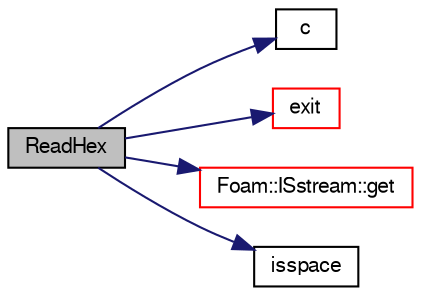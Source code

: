 digraph "ReadHex"
{
  bgcolor="transparent";
  edge [fontname="FreeSans",fontsize="10",labelfontname="FreeSans",labelfontsize="10"];
  node [fontname="FreeSans",fontsize="10",shape=record];
  rankdir="LR";
  Node1 [label="ReadHex",height=0.2,width=0.4,color="black", fillcolor="grey75", style="filled" fontcolor="black"];
  Node1 -> Node2 [color="midnightblue",fontsize="10",style="solid",fontname="FreeSans"];
  Node2 [label="c",height=0.2,width=0.4,color="black",URL="$a02962.html#a8dab7e96d4b85810ba0c8217fad6f741"];
  Node1 -> Node3 [color="midnightblue",fontsize="10",style="solid",fontname="FreeSans"];
  Node3 [label="exit",height=0.2,width=0.4,color="red",URL="$a10237.html#a06ca7250d8e89caf05243ec094843642"];
  Node1 -> Node4 [color="midnightblue",fontsize="10",style="solid",fontname="FreeSans"];
  Node4 [label="Foam::ISstream::get",height=0.2,width=0.4,color="red",URL="$a01161.html#a220617e016d0f94cdc18c09879020f5c",tooltip="Raw, low-level get character function. "];
  Node1 -> Node5 [color="midnightblue",fontsize="10",style="solid",fontname="FreeSans"];
  Node5 [label="isspace",height=0.2,width=0.4,color="black",URL="$a10237.html#ac59aa3b8348ab76e8621faf6ff2ead9b"];
}
